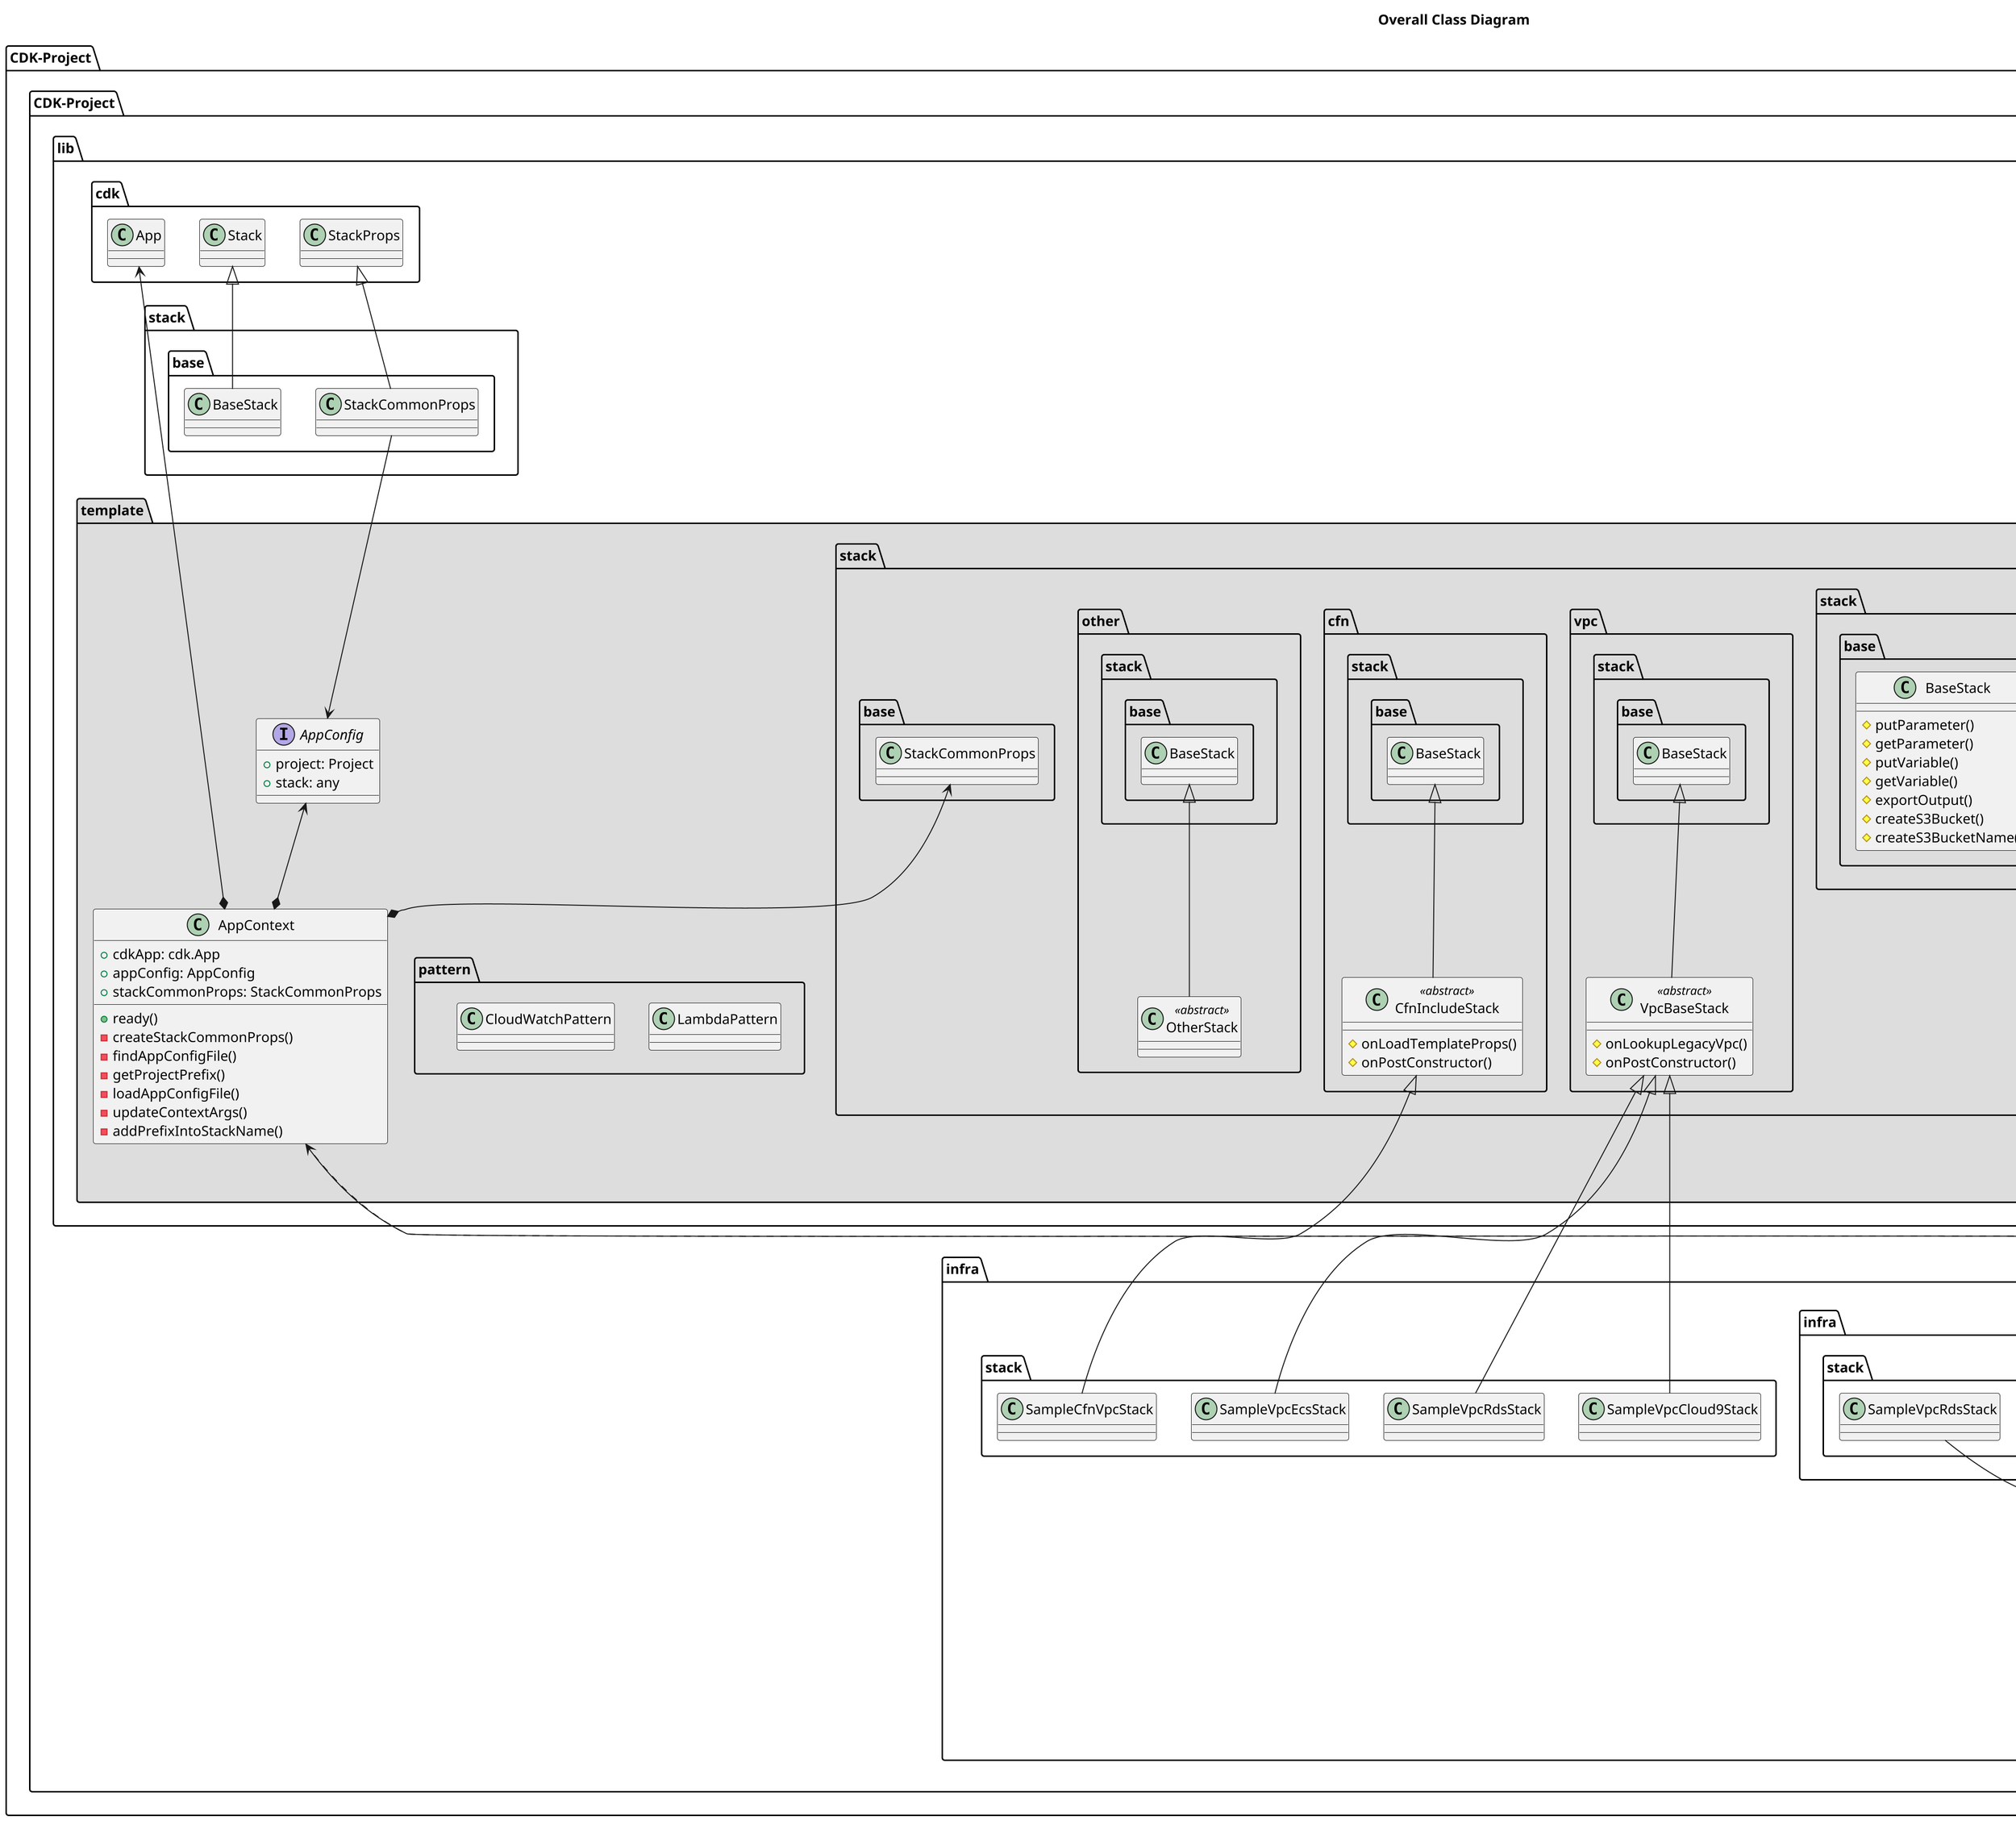 @startuml ClassDiagram01

scale 2
title Overall Class Diagram


package CDK-Project {

    ' ----------Lib Template Layer----------------'
    package CDK-Project {

    ' ----------Lib Template Layer----------------'
    package lib {
        package template #DDDDDD {
            interface AppConfig {
                +project: Project
                +stack: any
            }

            class AppContext {
                +cdkApp: cdk.App
                +appConfig: AppConfig
                +stackCommonProps: StackCommonProps
                +ready()
                -createStackCommonProps()
                -findAppConfigFile()
                -getProjectPrefix()
                -loadAppConfigFile()
                -updateContextArgs()
                -addPrefixIntoStackName()
            }

            package construct {
                namespace construct.base {
                    interface ConstructCommonProps {
                        projectPrefix: string
                        stackConfig: StackConfig
                        region: string
                        account: string
                        variable: any
                    }
                    class BaseConstruct {
                        #putParameter()
                        #getParameter()
                        #putVariable()
                        #getVariable()
                        #exportOutput()
                        #createS3Bucket()
                        #createS3BucketName()
                    }
                    cdk.Construct <|-- BaseConstruct
                    BaseConstruct o-right-> ConstructCommonProps
                }
            }

            package stack {
                namespace stack.base {
                    interface StackCommonProps {
                        projectPrefix: string
                        appConfig: AppConfig
                        appConfigPath: string
                        variable: any
                    }
                    class BaseStack {
                        #putParameter()
                        #getParameter()
                        #putVariable()
                        #getVariable()
                        #exportOutput()
                        #createS3Bucket()
                        #createS3BucketName()
                    }
                    BaseStack o-right-> StackCommonProps
                }
                package vpc {
                    class VpcBaseStack <<abstract>> {
                        #onLookupLegacyVpc()
                        #onPostConstructor()
                    }
                    stack.base.BaseStack <|-- VpcBaseStack
                }
                package cfn {
                    class CfnIncludeStack <<abstract>> {
                        #onLoadTemplateProps() 
                        #onPostConstructor()
                    }
                    stack.base.BaseStack <|-- CfnIncludeStack
                }
                package other {
                    class OtherStack <<abstract>> {

                    }
                    stack.base.BaseStack <|-- OtherStack
                }

            }
            namespace pattern {
                class LambdaPattern {
                }
                class CloudWatchPattern {
                }
            }
            pattern -right[hidden]-> AppContext
            AppConfig <--* AppContext
            stack.base.StackCommonProps <--* AppContext
        }
    cdk.App <--* AppContext
    cdk.Stack <|-- stack.base.BaseStack
    stack.base.StackCommonProps --> AppConfig
    cdk.StackProps <|-- stack.base.StackCommonProps
    }

    '----------App Infra Layer----------------'
    package infra {
        namespace infra.stack {
            class SampleCfnVpcStack {
                
            }
            class SampleVpcRdsStack {

            }
            class SampleVpcEcsStack {

            }
            class SampleVpcCloud9Stack {

            }
        }

        file app_config_demo.json {
        }
        file app_main.ts <<entry-point>> {
        }
        
        infra.stack.SampleCfnVpcStack --* app_main.ts 
        infra.stack.SampleVpcRdsStack --* app_main.ts
        infra.stack.SampleVpcEcsStack --* app_main.ts
        infra.stack.SampleVpcCloud9Stack --* app_main.ts
         AppContext ..> app_config_demo.json
         app_main.ts *-up-> AppContext
         app_main.ts .down[hidden].> app_config_demo.json
    }

    AppContext -down[hidden]-> infra
    CfnIncludeStack <|-- infra.stack.SampleCfnVpcStack
    VpcBaseStack <|-- infra.stack.SampleVpcRdsStack
    VpcBaseStack <|-- infra.stack.SampleVpcEcsStack
    VpcBaseStack <|-- infra.stack.SampleVpcCloud9Stack
}

@enduml